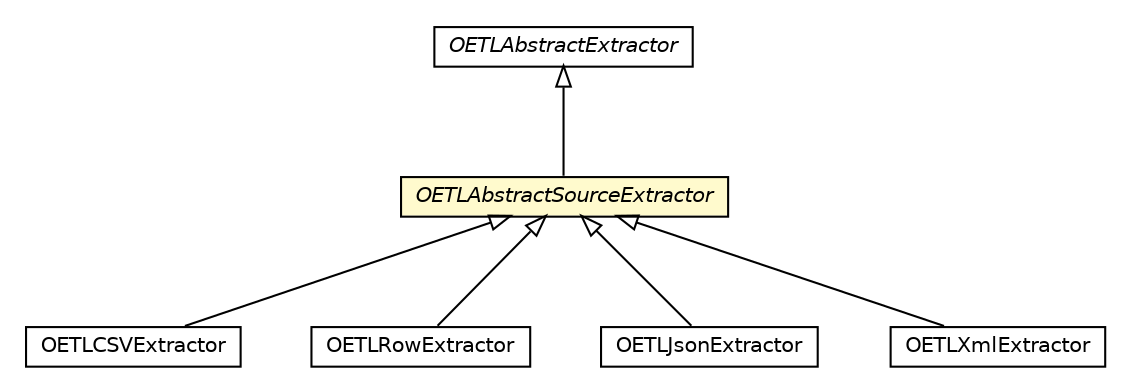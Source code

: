 #!/usr/local/bin/dot
#
# Class diagram 
# Generated by UMLGraph version R5_6-24-gf6e263 (http://www.umlgraph.org/)
#

digraph G {
	edge [fontname="Helvetica",fontsize=10,labelfontname="Helvetica",labelfontsize=10];
	node [fontname="Helvetica",fontsize=10,shape=plaintext];
	nodesep=0.25;
	ranksep=0.5;
	// com.orientechnologies.orient.etl.extractor.OETLAbstractExtractor
	c3028136 [label=<<table title="com.orientechnologies.orient.etl.extractor.OETLAbstractExtractor" border="0" cellborder="1" cellspacing="0" cellpadding="2" port="p" href="./OETLAbstractExtractor.html">
		<tr><td><table border="0" cellspacing="0" cellpadding="1">
<tr><td align="center" balign="center"><font face="Helvetica-Oblique"> OETLAbstractExtractor </font></td></tr>
		</table></td></tr>
		</table>>, URL="./OETLAbstractExtractor.html", fontname="Helvetica", fontcolor="black", fontsize=10.0];
	// com.orientechnologies.orient.etl.extractor.OETLCSVExtractor
	c3028137 [label=<<table title="com.orientechnologies.orient.etl.extractor.OETLCSVExtractor" border="0" cellborder="1" cellspacing="0" cellpadding="2" port="p" href="./OETLCSVExtractor.html">
		<tr><td><table border="0" cellspacing="0" cellpadding="1">
<tr><td align="center" balign="center"> OETLCSVExtractor </td></tr>
		</table></td></tr>
		</table>>, URL="./OETLCSVExtractor.html", fontname="Helvetica", fontcolor="black", fontsize=10.0];
	// com.orientechnologies.orient.etl.extractor.OETLRowExtractor
	c3028138 [label=<<table title="com.orientechnologies.orient.etl.extractor.OETLRowExtractor" border="0" cellborder="1" cellspacing="0" cellpadding="2" port="p" href="./OETLRowExtractor.html">
		<tr><td><table border="0" cellspacing="0" cellpadding="1">
<tr><td align="center" balign="center"> OETLRowExtractor </td></tr>
		</table></td></tr>
		</table>>, URL="./OETLRowExtractor.html", fontname="Helvetica", fontcolor="black", fontsize=10.0];
	// com.orientechnologies.orient.etl.extractor.OETLAbstractSourceExtractor
	c3028139 [label=<<table title="com.orientechnologies.orient.etl.extractor.OETLAbstractSourceExtractor" border="0" cellborder="1" cellspacing="0" cellpadding="2" port="p" bgcolor="lemonChiffon" href="./OETLAbstractSourceExtractor.html">
		<tr><td><table border="0" cellspacing="0" cellpadding="1">
<tr><td align="center" balign="center"><font face="Helvetica-Oblique"> OETLAbstractSourceExtractor </font></td></tr>
		</table></td></tr>
		</table>>, URL="./OETLAbstractSourceExtractor.html", fontname="Helvetica", fontcolor="black", fontsize=10.0];
	// com.orientechnologies.orient.etl.extractor.OETLJsonExtractor
	c3028141 [label=<<table title="com.orientechnologies.orient.etl.extractor.OETLJsonExtractor" border="0" cellborder="1" cellspacing="0" cellpadding="2" port="p" href="./OETLJsonExtractor.html">
		<tr><td><table border="0" cellspacing="0" cellpadding="1">
<tr><td align="center" balign="center"> OETLJsonExtractor </td></tr>
		</table></td></tr>
		</table>>, URL="./OETLJsonExtractor.html", fontname="Helvetica", fontcolor="black", fontsize=10.0];
	// com.orientechnologies.orient.etl.extractor.OETLXmlExtractor
	c3028142 [label=<<table title="com.orientechnologies.orient.etl.extractor.OETLXmlExtractor" border="0" cellborder="1" cellspacing="0" cellpadding="2" port="p" href="./OETLXmlExtractor.html">
		<tr><td><table border="0" cellspacing="0" cellpadding="1">
<tr><td align="center" balign="center"> OETLXmlExtractor </td></tr>
		</table></td></tr>
		</table>>, URL="./OETLXmlExtractor.html", fontname="Helvetica", fontcolor="black", fontsize=10.0];
	//com.orientechnologies.orient.etl.extractor.OETLCSVExtractor extends com.orientechnologies.orient.etl.extractor.OETLAbstractSourceExtractor
	c3028139:p -> c3028137:p [dir=back,arrowtail=empty];
	//com.orientechnologies.orient.etl.extractor.OETLRowExtractor extends com.orientechnologies.orient.etl.extractor.OETLAbstractSourceExtractor
	c3028139:p -> c3028138:p [dir=back,arrowtail=empty];
	//com.orientechnologies.orient.etl.extractor.OETLAbstractSourceExtractor extends com.orientechnologies.orient.etl.extractor.OETLAbstractExtractor
	c3028136:p -> c3028139:p [dir=back,arrowtail=empty];
	//com.orientechnologies.orient.etl.extractor.OETLJsonExtractor extends com.orientechnologies.orient.etl.extractor.OETLAbstractSourceExtractor
	c3028139:p -> c3028141:p [dir=back,arrowtail=empty];
	//com.orientechnologies.orient.etl.extractor.OETLXmlExtractor extends com.orientechnologies.orient.etl.extractor.OETLAbstractSourceExtractor
	c3028139:p -> c3028142:p [dir=back,arrowtail=empty];
}

